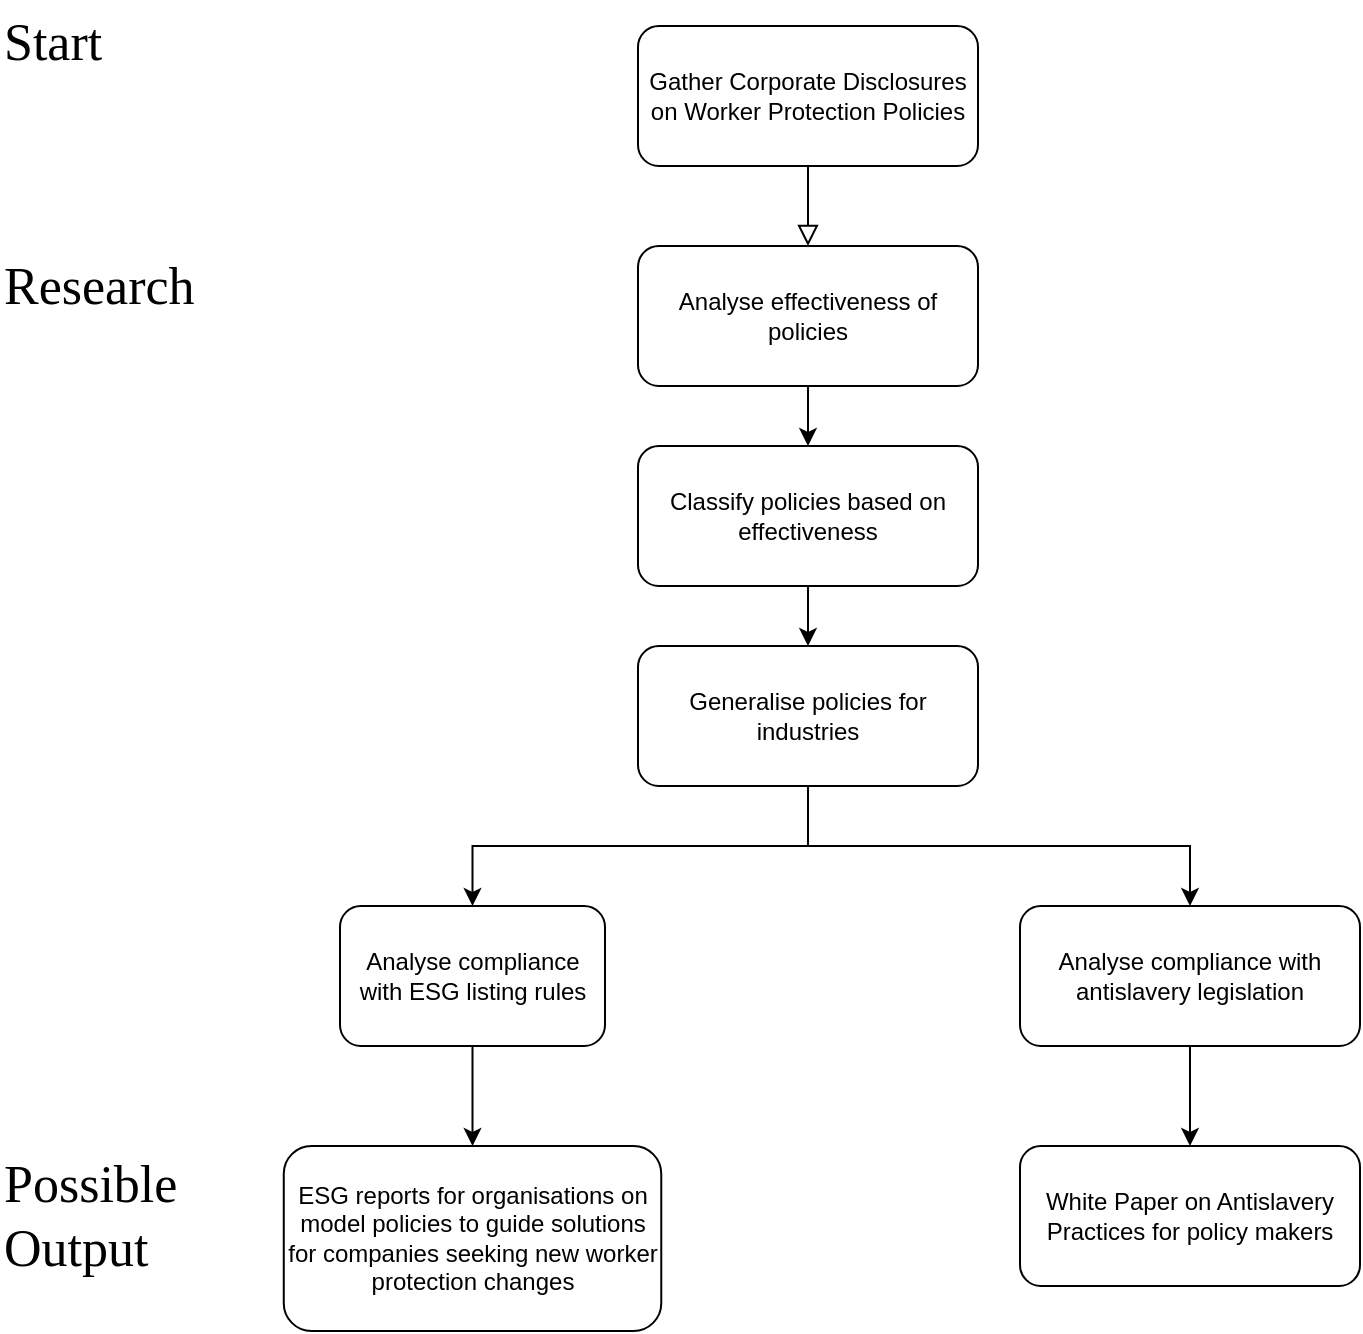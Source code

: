 <mxfile version="14.1.8" type="github">
  <diagram id="C5RBs43oDa-KdzZeNtuy" name="Page-1">
    <mxGraphModel dx="1422" dy="804" grid="1" gridSize="10" guides="1" tooltips="1" connect="1" arrows="1" fold="1" page="1" pageScale="1" pageWidth="827" pageHeight="1169" math="0" shadow="0">
      <root>
        <mxCell id="WIyWlLk6GJQsqaUBKTNV-0" />
        <mxCell id="WIyWlLk6GJQsqaUBKTNV-1" parent="WIyWlLk6GJQsqaUBKTNV-0" />
        <mxCell id="WIyWlLk6GJQsqaUBKTNV-2" value="" style="rounded=0;html=1;jettySize=auto;orthogonalLoop=1;fontSize=11;endArrow=block;endFill=0;endSize=8;strokeWidth=1;shadow=0;labelBackgroundColor=none;edgeStyle=orthogonalEdgeStyle;entryX=0.5;entryY=0;entryDx=0;entryDy=0;" parent="WIyWlLk6GJQsqaUBKTNV-1" source="WIyWlLk6GJQsqaUBKTNV-3" target="5eM2bL5UXYDsiVkOI-E2-2" edge="1">
          <mxGeometry relative="1" as="geometry">
            <mxPoint x="375" y="180" as="targetPoint" />
          </mxGeometry>
        </mxCell>
        <mxCell id="WIyWlLk6GJQsqaUBKTNV-3" value="Gather Corporate Disclosures on Worker Protection Policies" style="rounded=1;whiteSpace=wrap;html=1;fontSize=12;glass=0;strokeWidth=1;shadow=0;" parent="WIyWlLk6GJQsqaUBKTNV-1" vertex="1">
          <mxGeometry x="329" y="50" width="170" height="70" as="geometry" />
        </mxCell>
        <mxCell id="5eM2bL5UXYDsiVkOI-E2-12" style="edgeStyle=orthogonalEdgeStyle;rounded=0;orthogonalLoop=1;jettySize=auto;html=1;exitX=0.5;exitY=1;exitDx=0;exitDy=0;" edge="1" parent="WIyWlLk6GJQsqaUBKTNV-1" source="5eM2bL5UXYDsiVkOI-E2-2" target="5eM2bL5UXYDsiVkOI-E2-3">
          <mxGeometry relative="1" as="geometry" />
        </mxCell>
        <mxCell id="5eM2bL5UXYDsiVkOI-E2-2" value="Analyse effectiveness of policies" style="rounded=1;whiteSpace=wrap;html=1;fontSize=12;glass=0;strokeWidth=1;shadow=0;" vertex="1" parent="WIyWlLk6GJQsqaUBKTNV-1">
          <mxGeometry x="329" y="160" width="170" height="70" as="geometry" />
        </mxCell>
        <mxCell id="5eM2bL5UXYDsiVkOI-E2-13" style="edgeStyle=orthogonalEdgeStyle;rounded=0;orthogonalLoop=1;jettySize=auto;html=1;exitX=0.5;exitY=1;exitDx=0;exitDy=0;entryX=0.5;entryY=0;entryDx=0;entryDy=0;" edge="1" parent="WIyWlLk6GJQsqaUBKTNV-1" source="5eM2bL5UXYDsiVkOI-E2-3" target="5eM2bL5UXYDsiVkOI-E2-4">
          <mxGeometry relative="1" as="geometry" />
        </mxCell>
        <mxCell id="5eM2bL5UXYDsiVkOI-E2-3" value="Classify policies based on effectiveness" style="rounded=1;whiteSpace=wrap;html=1;fontSize=12;glass=0;strokeWidth=1;shadow=0;" vertex="1" parent="WIyWlLk6GJQsqaUBKTNV-1">
          <mxGeometry x="329" y="260" width="170" height="70" as="geometry" />
        </mxCell>
        <mxCell id="5eM2bL5UXYDsiVkOI-E2-14" style="edgeStyle=orthogonalEdgeStyle;rounded=0;orthogonalLoop=1;jettySize=auto;html=1;exitX=0.5;exitY=1;exitDx=0;exitDy=0;" edge="1" parent="WIyWlLk6GJQsqaUBKTNV-1" source="5eM2bL5UXYDsiVkOI-E2-4" target="5eM2bL5UXYDsiVkOI-E2-5">
          <mxGeometry relative="1" as="geometry" />
        </mxCell>
        <mxCell id="5eM2bL5UXYDsiVkOI-E2-15" style="edgeStyle=orthogonalEdgeStyle;rounded=0;orthogonalLoop=1;jettySize=auto;html=1;exitX=0.5;exitY=1;exitDx=0;exitDy=0;entryX=0.5;entryY=0;entryDx=0;entryDy=0;" edge="1" parent="WIyWlLk6GJQsqaUBKTNV-1" source="5eM2bL5UXYDsiVkOI-E2-4" target="5eM2bL5UXYDsiVkOI-E2-11">
          <mxGeometry relative="1" as="geometry" />
        </mxCell>
        <mxCell id="5eM2bL5UXYDsiVkOI-E2-4" value="Generalise policies for industries" style="rounded=1;whiteSpace=wrap;html=1;fontSize=12;glass=0;strokeWidth=1;shadow=0;" vertex="1" parent="WIyWlLk6GJQsqaUBKTNV-1">
          <mxGeometry x="329" y="360" width="170" height="70" as="geometry" />
        </mxCell>
        <mxCell id="5eM2bL5UXYDsiVkOI-E2-17" style="edgeStyle=orthogonalEdgeStyle;rounded=0;orthogonalLoop=1;jettySize=auto;html=1;exitX=0.5;exitY=1;exitDx=0;exitDy=0;entryX=0.5;entryY=0;entryDx=0;entryDy=0;" edge="1" parent="WIyWlLk6GJQsqaUBKTNV-1" source="5eM2bL5UXYDsiVkOI-E2-5" target="5eM2bL5UXYDsiVkOI-E2-7">
          <mxGeometry relative="1" as="geometry" />
        </mxCell>
        <mxCell id="5eM2bL5UXYDsiVkOI-E2-5" value="Analyse compliance with ESG listing rules" style="rounded=1;whiteSpace=wrap;html=1;fontSize=12;glass=0;strokeWidth=1;shadow=0;" vertex="1" parent="WIyWlLk6GJQsqaUBKTNV-1">
          <mxGeometry x="180" y="490" width="132.5" height="70" as="geometry" />
        </mxCell>
        <mxCell id="5eM2bL5UXYDsiVkOI-E2-7" value="ESG reports for organisations on model policies to guide solutions for companies seeking new worker protection changes" style="rounded=1;whiteSpace=wrap;html=1;fontSize=12;glass=0;strokeWidth=1;shadow=0;" vertex="1" parent="WIyWlLk6GJQsqaUBKTNV-1">
          <mxGeometry x="151.88" y="610" width="188.75" height="92.5" as="geometry" />
        </mxCell>
        <mxCell id="5eM2bL5UXYDsiVkOI-E2-8" value="White Paper on Antislavery Practices for policy makers" style="rounded=1;whiteSpace=wrap;html=1;fontSize=12;glass=0;strokeWidth=1;shadow=0;" vertex="1" parent="WIyWlLk6GJQsqaUBKTNV-1">
          <mxGeometry x="520" y="610" width="170" height="70" as="geometry" />
        </mxCell>
        <mxCell id="5eM2bL5UXYDsiVkOI-E2-16" style="edgeStyle=orthogonalEdgeStyle;rounded=0;orthogonalLoop=1;jettySize=auto;html=1;exitX=0.5;exitY=1;exitDx=0;exitDy=0;entryX=0.5;entryY=0;entryDx=0;entryDy=0;" edge="1" parent="WIyWlLk6GJQsqaUBKTNV-1" source="5eM2bL5UXYDsiVkOI-E2-11" target="5eM2bL5UXYDsiVkOI-E2-8">
          <mxGeometry relative="1" as="geometry" />
        </mxCell>
        <mxCell id="5eM2bL5UXYDsiVkOI-E2-11" value="Analyse compliance with antislavery legislation" style="rounded=1;whiteSpace=wrap;html=1;fontSize=12;glass=0;strokeWidth=1;shadow=0;" vertex="1" parent="WIyWlLk6GJQsqaUBKTNV-1">
          <mxGeometry x="520" y="490" width="170" height="70" as="geometry" />
        </mxCell>
        <mxCell id="5eM2bL5UXYDsiVkOI-E2-18" value="Start" style="text;html=1;align=left;verticalAlign=middle;resizable=0;points=[];autosize=1;fontFamily=Verdana;fontSize=26;" vertex="1" parent="WIyWlLk6GJQsqaUBKTNV-1">
          <mxGeometry x="10.0" y="37.5" width="80" height="40" as="geometry" />
        </mxCell>
        <mxCell id="5eM2bL5UXYDsiVkOI-E2-19" value="Research" style="text;html=1;align=left;verticalAlign=middle;resizable=0;points=[];autosize=1;fontFamily=Verdana;fontSize=26;" vertex="1" parent="WIyWlLk6GJQsqaUBKTNV-1">
          <mxGeometry x="10.0" y="160" width="130" height="40" as="geometry" />
        </mxCell>
        <mxCell id="5eM2bL5UXYDsiVkOI-E2-20" value="Possible &lt;br&gt;Output" style="text;html=1;align=left;verticalAlign=middle;resizable=0;points=[];autosize=1;fontFamily=Verdana;fontSize=26;" vertex="1" parent="WIyWlLk6GJQsqaUBKTNV-1">
          <mxGeometry x="10" y="610" width="120" height="70" as="geometry" />
        </mxCell>
      </root>
    </mxGraphModel>
  </diagram>
</mxfile>

